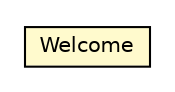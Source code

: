 #!/usr/local/bin/dot
#
# Class diagram 
# Generated by UMLGraph version R5_6-24-gf6e263 (http://www.umlgraph.org/)
#

digraph G {
	edge [fontname="Helvetica",fontsize=10,labelfontname="Helvetica",labelfontsize=10];
	node [fontname="Helvetica",fontsize=10,shape=plaintext];
	nodesep=0.25;
	ranksep=0.5;
	// io.werval.controllers.Welcome
	c39127 [label=<<table title="io.werval.controllers.Welcome" border="0" cellborder="1" cellspacing="0" cellpadding="2" port="p" bgcolor="lemonChiffon" href="./Welcome.html">
		<tr><td><table border="0" cellspacing="0" cellpadding="1">
<tr><td align="center" balign="center"> Welcome </td></tr>
		</table></td></tr>
		</table>>, URL="./Welcome.html", fontname="Helvetica", fontcolor="black", fontsize=10.0];
}

